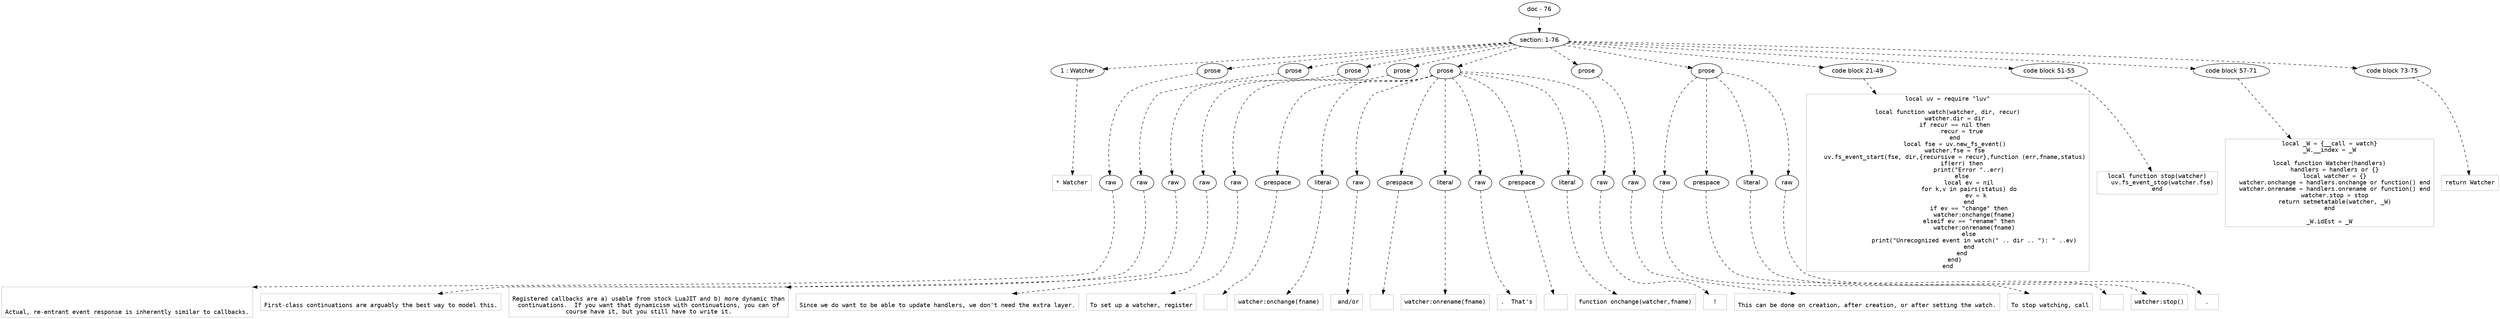 digraph lpegNode {

node [fontname=Helvetica]
edge [style=dashed]

doc_0 [label="doc - 76"]


doc_0 -> { section_1}
{rank=same; section_1}

section_1 [label="section: 1-76"]


// END RANK doc_0

section_1 -> { header_2 prose_3 prose_4 prose_5 prose_6 prose_7 prose_8 prose_9 codeblock_10 codeblock_11 codeblock_12 codeblock_13}
{rank=same; header_2 prose_3 prose_4 prose_5 prose_6 prose_7 prose_8 prose_9 codeblock_10 codeblock_11 codeblock_12 codeblock_13}

header_2 [label="1 : Watcher"]

prose_3 [label="prose"]

prose_4 [label="prose"]

prose_5 [label="prose"]

prose_6 [label="prose"]

prose_7 [label="prose"]

prose_8 [label="prose"]

prose_9 [label="prose"]

codeblock_10 [label="code block 21-49"]

codeblock_11 [label="code block 51-55"]

codeblock_12 [label="code block 57-71"]

codeblock_13 [label="code block 73-75"]


// END RANK section_1

header_2 -> leaf_14
leaf_14  [color=Gray,shape=rectangle,fontname=Inconsolata,label="* Watcher"]
// END RANK header_2

prose_3 -> { raw_15}
{rank=same; raw_15}

raw_15 [label="raw"]


// END RANK prose_3

raw_15 -> leaf_16
leaf_16  [color=Gray,shape=rectangle,fontname=Inconsolata,label="


Actual, re-entrant event response is inherently similar to callbacks.
"]
// END RANK raw_15

prose_4 -> { raw_17}
{rank=same; raw_17}

raw_17 [label="raw"]


// END RANK prose_4

raw_17 -> leaf_18
leaf_18  [color=Gray,shape=rectangle,fontname=Inconsolata,label="
First-class continuations are arguably the best way to model this.
"]
// END RANK raw_17

prose_5 -> { raw_19}
{rank=same; raw_19}

raw_19 [label="raw"]


// END RANK prose_5

raw_19 -> leaf_20
leaf_20  [color=Gray,shape=rectangle,fontname=Inconsolata,label="
Registered callbacks are a) usable from stock LuaJIT and b) more dynamic than
continuations.  If you want that dynamicism with continuations, you can of
course have it, but you still have to write it.
"]
// END RANK raw_19

prose_6 -> { raw_21}
{rank=same; raw_21}

raw_21 [label="raw"]


// END RANK prose_6

raw_21 -> leaf_22
leaf_22  [color=Gray,shape=rectangle,fontname=Inconsolata,label="
Since we do want to be able to update handlers, we don't need the extra layer.
"]
// END RANK raw_21

prose_7 -> { raw_23 prespace_24 literal_25 raw_26 prespace_27 literal_28 raw_29 prespace_30 literal_31 raw_32}
{rank=same; raw_23 prespace_24 literal_25 raw_26 prespace_27 literal_28 raw_29 prespace_30 literal_31 raw_32}

raw_23 [label="raw"]

prespace_24 [label="prespace"]

literal_25 [label="literal"]

raw_26 [label="raw"]

prespace_27 [label="prespace"]

literal_28 [label="literal"]

raw_29 [label="raw"]

prespace_30 [label="prespace"]

literal_31 [label="literal"]

raw_32 [label="raw"]


// END RANK prose_7

raw_23 -> leaf_33
leaf_33  [color=Gray,shape=rectangle,fontname=Inconsolata,label="
To set up a watcher, register"]
// END RANK raw_23

prespace_24 -> leaf_34
leaf_34  [color=Gray,shape=rectangle,fontname=Inconsolata,label=" "]
// END RANK prespace_24

literal_25 -> leaf_35
leaf_35  [color=Gray,shape=rectangle,fontname=Inconsolata,label="watcher:onchange(fname)"]
// END RANK literal_25

raw_26 -> leaf_36
leaf_36  [color=Gray,shape=rectangle,fontname=Inconsolata,label=" and/or"]
// END RANK raw_26

prespace_27 -> leaf_37
leaf_37  [color=Gray,shape=rectangle,fontname=Inconsolata,label=""]
// END RANK prespace_27

literal_28 -> leaf_38
leaf_38  [color=Gray,shape=rectangle,fontname=Inconsolata,label="watcher:onrename(fname)"]
// END RANK literal_28

raw_29 -> leaf_39
leaf_39  [color=Gray,shape=rectangle,fontname=Inconsolata,label=".  That's"]
// END RANK raw_29

prespace_30 -> leaf_40
leaf_40  [color=Gray,shape=rectangle,fontname=Inconsolata,label=" "]
// END RANK prespace_30

literal_31 -> leaf_41
leaf_41  [color=Gray,shape=rectangle,fontname=Inconsolata,label="function onchange(watcher,fname)"]
// END RANK literal_31

raw_32 -> leaf_42
leaf_42  [color=Gray,shape=rectangle,fontname=Inconsolata,label="!
"]
// END RANK raw_32

prose_8 -> { raw_43}
{rank=same; raw_43}

raw_43 [label="raw"]


// END RANK prose_8

raw_43 -> leaf_44
leaf_44  [color=Gray,shape=rectangle,fontname=Inconsolata,label="
This can be done on creation, after creation, or after setting the watch.
"]
// END RANK raw_43

prose_9 -> { raw_45 prespace_46 literal_47 raw_48}
{rank=same; raw_45 prespace_46 literal_47 raw_48}

raw_45 [label="raw"]

prespace_46 [label="prespace"]

literal_47 [label="literal"]

raw_48 [label="raw"]


// END RANK prose_9

raw_45 -> leaf_49
leaf_49  [color=Gray,shape=rectangle,fontname=Inconsolata,label="
To stop watching, call"]
// END RANK raw_45

prespace_46 -> leaf_50
leaf_50  [color=Gray,shape=rectangle,fontname=Inconsolata,label=" "]
// END RANK prespace_46

literal_47 -> leaf_51
leaf_51  [color=Gray,shape=rectangle,fontname=Inconsolata,label="watcher:stop()"]
// END RANK literal_47

raw_48 -> leaf_52
leaf_52  [color=Gray,shape=rectangle,fontname=Inconsolata,label=".
"]
// END RANK raw_48

codeblock_10 -> leaf_53
leaf_53  [color=Gray,shape=rectangle,fontname=Inconsolata,label="local uv = require \"luv\"

local function watch(watcher, dir, recur)
    watcher.dir = dir
    if recur == nil then
        recur = true
    end
    local fse = uv.new_fs_event()
    watcher.fse = fse
    uv.fs_event_start(fse, dir,{recursive = recur},function (err,fname,status)
        if(err) then
            print(\"Error \"..err)
        else
            local ev = nil
            for k,v in pairs(status) do
                ev = k
            end
            if ev == \"change\" then
               watcher:onchange(fname)
            elseif ev == \"rename\" then
               watcher:onrename(fname)
            else
               print(\"Unrecognized event in watch(\" .. dir .. \"): \" ..ev)
            end
        end
    end)
end"]
// END RANK codeblock_10

codeblock_11 -> leaf_54
leaf_54  [color=Gray,shape=rectangle,fontname=Inconsolata,label="local function stop(watcher)
   uv.fs_event_stop(watcher.fse)
end"]
// END RANK codeblock_11

codeblock_12 -> leaf_55
leaf_55  [color=Gray,shape=rectangle,fontname=Inconsolata,label="local _W = {__call = watch}
_W.__index = _W

local function Watcher(handlers)
   handlers = handlers or {}
   local watcher = {}
   watcher.onchange = handlers.onchange or function() end
   watcher.onrename = handlers.onrename or function() end
   watcher.stop = stop
   return setmetatable(watcher, _W)
end

_W.idEst = _W"]
// END RANK codeblock_12

codeblock_13 -> leaf_56
leaf_56  [color=Gray,shape=rectangle,fontname=Inconsolata,label="return Watcher"]
// END RANK codeblock_13


}
